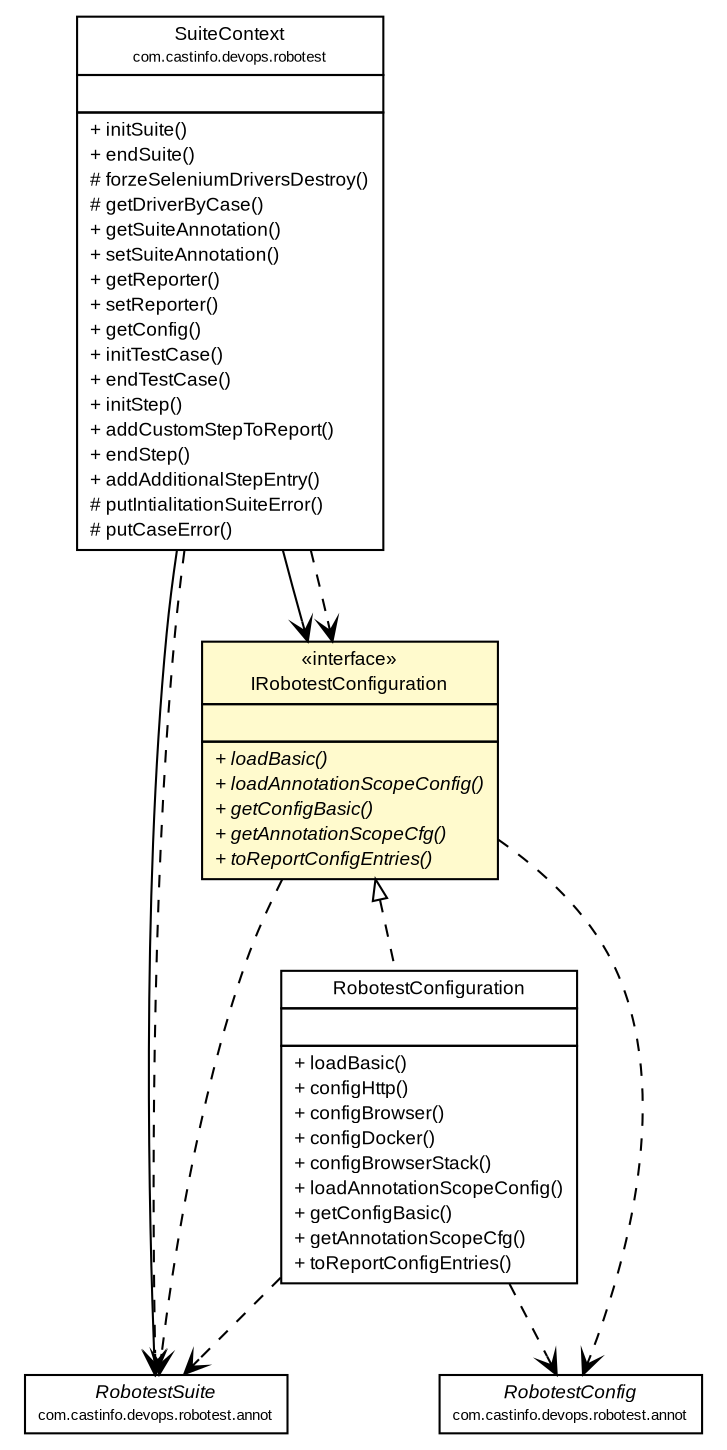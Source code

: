 #!/usr/local/bin/dot
#
# Class diagram 
# Generated by UMLGraph version R5_6-24-gf6e263 (https://www.umlgraph.org/)
#

digraph G {
	edge [fontname="arial",fontsize=10,labelfontname="arial",labelfontsize=10];
	node [fontname="arial",fontsize=10,shape=plaintext];
	nodesep=0.25;
	ranksep=0.5;
	// com.castinfo.devops.robotest.annot.RobotestSuite
	c1050 [label=<<table title="com.castinfo.devops.robotest.annot.RobotestSuite" border="0" cellborder="1" cellspacing="0" cellpadding="2" port="p" href="../annot/RobotestSuite.html">
		<tr><td><table border="0" cellspacing="0" cellpadding="1">
<tr><td align="center" balign="center"><font face="arial italic"> RobotestSuite </font></td></tr>
<tr><td align="center" balign="center"><font point-size="7.0"> com.castinfo.devops.robotest.annot </font></td></tr>
		</table></td></tr>
		</table>>, URL="../annot/RobotestSuite.html", fontname="arial", fontcolor="black", fontsize=9.0];
	// com.castinfo.devops.robotest.annot.RobotestConfig
	c1052 [label=<<table title="com.castinfo.devops.robotest.annot.RobotestConfig" border="0" cellborder="1" cellspacing="0" cellpadding="2" port="p" href="../annot/RobotestConfig.html">
		<tr><td><table border="0" cellspacing="0" cellpadding="1">
<tr><td align="center" balign="center"><font face="arial italic"> RobotestConfig </font></td></tr>
<tr><td align="center" balign="center"><font point-size="7.0"> com.castinfo.devops.robotest.annot </font></td></tr>
		</table></td></tr>
		</table>>, URL="../annot/RobotestConfig.html", fontname="arial", fontcolor="black", fontsize=9.0];
	// com.castinfo.devops.robotest.config.RobotestConfiguration
	c1055 [label=<<table title="com.castinfo.devops.robotest.config.RobotestConfiguration" border="0" cellborder="1" cellspacing="0" cellpadding="2" port="p" href="./RobotestConfiguration.html">
		<tr><td><table border="0" cellspacing="0" cellpadding="1">
<tr><td align="center" balign="center"> RobotestConfiguration </td></tr>
		</table></td></tr>
		<tr><td><table border="0" cellspacing="0" cellpadding="1">
<tr><td align="left" balign="left">  </td></tr>
		</table></td></tr>
		<tr><td><table border="0" cellspacing="0" cellpadding="1">
<tr><td align="left" balign="left"> + loadBasic() </td></tr>
<tr><td align="left" balign="left"> + configHttp() </td></tr>
<tr><td align="left" balign="left"> + configBrowser() </td></tr>
<tr><td align="left" balign="left"> + configDocker() </td></tr>
<tr><td align="left" balign="left"> + configBrowserStack() </td></tr>
<tr><td align="left" balign="left"> + loadAnnotationScopeConfig() </td></tr>
<tr><td align="left" balign="left"> + getConfigBasic() </td></tr>
<tr><td align="left" balign="left"> + getAnnotationScopeCfg() </td></tr>
<tr><td align="left" balign="left"> + toReportConfigEntries() </td></tr>
		</table></td></tr>
		</table>>, URL="./RobotestConfiguration.html", fontname="arial", fontcolor="black", fontsize=9.0];
	// com.castinfo.devops.robotest.config.IRobotestConfiguration
	c1059 [label=<<table title="com.castinfo.devops.robotest.config.IRobotestConfiguration" border="0" cellborder="1" cellspacing="0" cellpadding="2" port="p" bgcolor="lemonChiffon" href="./IRobotestConfiguration.html">
		<tr><td><table border="0" cellspacing="0" cellpadding="1">
<tr><td align="center" balign="center"> &#171;interface&#187; </td></tr>
<tr><td align="center" balign="center"> IRobotestConfiguration </td></tr>
		</table></td></tr>
		<tr><td><table border="0" cellspacing="0" cellpadding="1">
<tr><td align="left" balign="left">  </td></tr>
		</table></td></tr>
		<tr><td><table border="0" cellspacing="0" cellpadding="1">
<tr><td align="left" balign="left"><font face="arial italic" point-size="9.0"> + loadBasic() </font></td></tr>
<tr><td align="left" balign="left"><font face="arial italic" point-size="9.0"> + loadAnnotationScopeConfig() </font></td></tr>
<tr><td align="left" balign="left"><font face="arial italic" point-size="9.0"> + getConfigBasic() </font></td></tr>
<tr><td align="left" balign="left"><font face="arial italic" point-size="9.0"> + getAnnotationScopeCfg() </font></td></tr>
<tr><td align="left" balign="left"><font face="arial italic" point-size="9.0"> + toReportConfigEntries() </font></td></tr>
		</table></td></tr>
		</table>>, URL="./IRobotestConfiguration.html", fontname="arial", fontcolor="black", fontsize=9.0];
	// com.castinfo.devops.robotest.SuiteContext
	c1071 [label=<<table title="com.castinfo.devops.robotest.SuiteContext" border="0" cellborder="1" cellspacing="0" cellpadding="2" port="p" href="../SuiteContext.html">
		<tr><td><table border="0" cellspacing="0" cellpadding="1">
<tr><td align="center" balign="center"> SuiteContext </td></tr>
<tr><td align="center" balign="center"><font point-size="7.0"> com.castinfo.devops.robotest </font></td></tr>
		</table></td></tr>
		<tr><td><table border="0" cellspacing="0" cellpadding="1">
<tr><td align="left" balign="left">  </td></tr>
		</table></td></tr>
		<tr><td><table border="0" cellspacing="0" cellpadding="1">
<tr><td align="left" balign="left"> + initSuite() </td></tr>
<tr><td align="left" balign="left"> + endSuite() </td></tr>
<tr><td align="left" balign="left"> # forzeSeleniumDriversDestroy() </td></tr>
<tr><td align="left" balign="left"> # getDriverByCase() </td></tr>
<tr><td align="left" balign="left"> + getSuiteAnnotation() </td></tr>
<tr><td align="left" balign="left"> + setSuiteAnnotation() </td></tr>
<tr><td align="left" balign="left"> + getReporter() </td></tr>
<tr><td align="left" balign="left"> + setReporter() </td></tr>
<tr><td align="left" balign="left"> + getConfig() </td></tr>
<tr><td align="left" balign="left"> + initTestCase() </td></tr>
<tr><td align="left" balign="left"> + endTestCase() </td></tr>
<tr><td align="left" balign="left"> + initStep() </td></tr>
<tr><td align="left" balign="left"> + addCustomStepToReport() </td></tr>
<tr><td align="left" balign="left"> + endStep() </td></tr>
<tr><td align="left" balign="left"> + addAdditionalStepEntry() </td></tr>
<tr><td align="left" balign="left"> # putIntialitationSuiteError() </td></tr>
<tr><td align="left" balign="left"> # putCaseError() </td></tr>
		</table></td></tr>
		</table>>, URL="../SuiteContext.html", fontname="arial", fontcolor="black", fontsize=9.0];
	//com.castinfo.devops.robotest.config.RobotestConfiguration implements com.castinfo.devops.robotest.config.IRobotestConfiguration
	c1059:p -> c1055:p [dir=back,arrowtail=empty,style=dashed];
	// com.castinfo.devops.robotest.SuiteContext NAVASSOC com.castinfo.devops.robotest.config.IRobotestConfiguration
	c1071:p -> c1059:p [taillabel="", label="", headlabel="", fontname="arial", fontcolor="black", fontsize=10.0, color="black", arrowhead=open];
	// com.castinfo.devops.robotest.SuiteContext NAVASSOC com.castinfo.devops.robotest.annot.RobotestSuite
	c1071:p -> c1050:p [taillabel="", label="", headlabel="", fontname="arial", fontcolor="black", fontsize=10.0, color="black", arrowhead=open];
	// com.castinfo.devops.robotest.config.RobotestConfiguration DEPEND com.castinfo.devops.robotest.annot.RobotestConfig
	c1055:p -> c1052:p [taillabel="", label="", headlabel="", fontname="arial", fontcolor="black", fontsize=10.0, color="black", arrowhead=open, style=dashed];
	// com.castinfo.devops.robotest.config.RobotestConfiguration DEPEND com.castinfo.devops.robotest.annot.RobotestSuite
	c1055:p -> c1050:p [taillabel="", label="", headlabel="", fontname="arial", fontcolor="black", fontsize=10.0, color="black", arrowhead=open, style=dashed];
	// com.castinfo.devops.robotest.config.IRobotestConfiguration DEPEND com.castinfo.devops.robotest.annot.RobotestSuite
	c1059:p -> c1050:p [taillabel="", label="", headlabel="", fontname="arial", fontcolor="black", fontsize=10.0, color="black", arrowhead=open, style=dashed];
	// com.castinfo.devops.robotest.config.IRobotestConfiguration DEPEND com.castinfo.devops.robotest.annot.RobotestConfig
	c1059:p -> c1052:p [taillabel="", label="", headlabel="", fontname="arial", fontcolor="black", fontsize=10.0, color="black", arrowhead=open, style=dashed];
	// com.castinfo.devops.robotest.SuiteContext DEPEND com.castinfo.devops.robotest.config.IRobotestConfiguration
	c1071:p -> c1059:p [taillabel="", label="", headlabel="", fontname="arial", fontcolor="black", fontsize=10.0, color="black", arrowhead=open, style=dashed];
	// com.castinfo.devops.robotest.SuiteContext DEPEND com.castinfo.devops.robotest.annot.RobotestSuite
	c1071:p -> c1050:p [taillabel="", label="", headlabel="", fontname="arial", fontcolor="black", fontsize=10.0, color="black", arrowhead=open, style=dashed];
}

